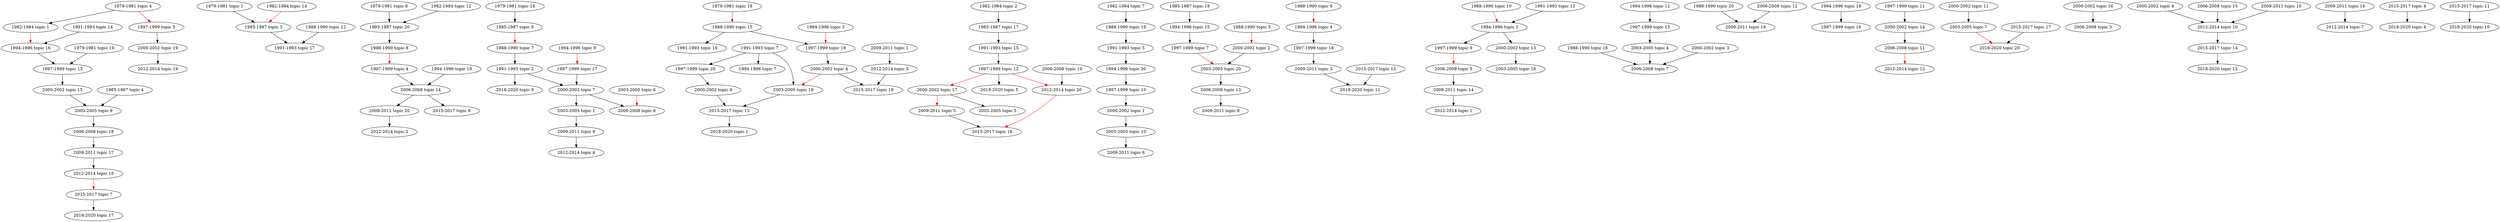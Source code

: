 digraph {
	"1979-1981 topic 4" [label="1979-1981 topic 4"]
	"1979-1981 topic 4" -> "1982-1984 topic 1"
	"1979-1981 topic 1" [label="1979-1981 topic 1"]
	"1979-1981 topic 1" -> "1985-1987 topic 3"
	"1979-1981 topic 8" [label="1979-1981 topic 8"]
	"1979-1981 topic 8" -> "1985-1987 topic 20"
	"1979-1981 topic 14" [label="1979-1981 topic 14"]
	"1979-1981 topic 14" -> "1985-1987 topic 9"
	"1979-1981 topic 19" [label="1979-1981 topic 19"]
	"1979-1981 topic 19" -> "1997-1999 topic 13"
	"1979-1981 topic 4" -> "1997-1999 topic 5" [color="red"]
	"1979-1981 topic 18" [label="1979-1981 topic 18"]
	"1979-1981 topic 18" -> "1988-1990 topic 15" [color="red"]
	"1982-1984 topic 14" [label="1982-1984 topic 14"]
	"1982-1984 topic 14" -> "1985-1987 topic 3" [color="red"]
	"1982-1984 topic 2" [label="1982-1984 topic 2"]
	"1982-1984 topic 2" -> "1985-1987 topic 17"
	"1982-1984 topic 12" [label="1982-1984 topic 12"]
	"1982-1984 topic 12" -> "1985-1987 topic 20"
	"1982-1984 topic 7" [label="1982-1984 topic 7"]
	"1982-1984 topic 7" -> "1988-1990 topic 19"
	"1982-1984 topic 1" [label="1982-1984 topic 1"]
	"1982-1984 topic 1" -> "1994-1996 topic 16" [color="red"]
	"1985-1987 topic 20" [label="1985-1987 topic 20"]
	"1985-1987 topic 20" -> "1988-1990 topic 8"
	"1985-1987 topic 9" [label="1985-1987 topic 9"]
	"1985-1987 topic 9" -> "1988-1990 topic 7" [color="red"]
	"1985-1987 topic 3" [label="1985-1987 topic 3"]
	"1985-1987 topic 3" -> "1991-1993 topic 17"
	"1985-1987 topic 17" [label="1985-1987 topic 17"]
	"1985-1987 topic 17" -> "1991-1993 topic 15"
	"1985-1987 topic 18" [label="1985-1987 topic 18"]
	"1985-1987 topic 18" -> "1994-1996 topic 15"
	"1985-1987 topic 4" [label="1985-1987 topic 4"]
	"1985-1987 topic 4" -> "2003-2005 topic 9"
	"1988-1990 topic 7" [label="1988-1990 topic 7"]
	"1988-1990 topic 7" -> "1991-1993 topic 2"
	"1988-1990 topic 12" [label="1988-1990 topic 12"]
	"1988-1990 topic 12" -> "1991-1993 topic 17"
	"1988-1990 topic 15" [label="1988-1990 topic 15"]
	"1988-1990 topic 15" -> "1991-1993 topic 16"
	"1988-1990 topic 19" [label="1988-1990 topic 19"]
	"1988-1990 topic 19" -> "1991-1993 topic 5"
	"1988-1990 topic 15" -> "1997-1999 topic 19"
	"1988-1990 topic 8" [label="1988-1990 topic 8"]
	"1988-1990 topic 8" -> "1997-1999 topic 4" [color="red"]
	"1988-1990 topic 9" [label="1988-1990 topic 9"]
	"1988-1990 topic 9" -> "1994-1996 topic 4" [color="red"]
	"1988-1990 topic 10" [label="1988-1990 topic 10"]
	"1988-1990 topic 10" -> "1994-1996 topic 2" [color="red"]
	"1988-1990 topic 5" [label="1988-1990 topic 5"]
	"1988-1990 topic 5" -> "2000-2002 topic 2" [color="red"]
	"1988-1990 topic 18" [label="1988-1990 topic 18"]
	"1988-1990 topic 18" -> "2006-2008 topic 7"
	"1988-1990 topic 20" [label="1988-1990 topic 20"]
	"1988-1990 topic 20" -> "2009-2011 topic 19"
	"1991-1993 topic 5" [label="1991-1993 topic 5"]
	"1991-1993 topic 5" -> "1994-1996 topic 20"
	"1991-1993 topic 7" [label="1991-1993 topic 7"]
	"1991-1993 topic 7" -> "1994-1996 topic 7"
	"1991-1993 topic 13" [label="1991-1993 topic 13"]
	"1991-1993 topic 13" -> "1994-1996 topic 2"
	"1991-1993 topic 14" [label="1991-1993 topic 14"]
	"1991-1993 topic 14" -> "1994-1996 topic 16"
	"1991-1993 topic 7" -> "1997-1999 topic 20"
	"1991-1993 topic 15" [label="1991-1993 topic 15"]
	"1991-1993 topic 15" -> "1997-1999 topic 12"
	"1991-1993 topic 2" [label="1991-1993 topic 2"]
	"1991-1993 topic 2" -> "2000-2002 topic 7"
	"1991-1993 topic 7" -> "2003-2005 topic 19"
	"1991-1993 topic 2" -> "2018-2020 topic 9"
	"1994-1996 topic 2" [label="1994-1996 topic 2"]
	"1994-1996 topic 2" -> "1997-1999 topic 9"
	"1994-1996 topic 4" [label="1994-1996 topic 4"]
	"1994-1996 topic 4" -> "1997-1999 topic 18"
	"1994-1996 topic 12" [label="1994-1996 topic 12"]
	"1994-1996 topic 12" -> "1997-1999 topic 15"
	"1994-1996 topic 15" [label="1994-1996 topic 15"]
	"1994-1996 topic 15" -> "1997-1999 topic 7"
	"1994-1996 topic 9" [label="1994-1996 topic 9"]
	"1994-1996 topic 9" -> "1997-1999 topic 17" [color="red"]
	"1994-1996 topic 16" [label="1994-1996 topic 16"]
	"1994-1996 topic 16" -> "1997-1999 topic 13"
	"1994-1996 topic 3" [labele="1994-1996 topic 3"]
	"1994-1996 topic 3" -> "1997-1999 topic 19" [color="red"]
	"1994-1996 topic 18" [label="1994-1996 topic 18"]
	"1994-1996 topic 18" -> "1997-1999 topic 16"
	"1994-1996 topic 20" [label="1994-1996 topic 20"]
	"1994-1996 topic 20" -> "1997-1999 topic 10"
	"1994-1996 topic 2" -> "2000-2002 topic 13"
	"1994-1996 topic 19" [label="1994-1996 topic 19"]
	"1994-1996 topic 19" -> "2006-2008 topic 14"
	"1997-1999 topic 5" [label="1997-1999 topic 5"]
	"1997-1999 topic 5" -> "2000-2002 topic 19"
	"1997-1999 topic 10" [label="1997-1999 topic 10"]
	"1997-1999 topic 10" -> "2000-2002 topic 1"
	"1997-1999 topic 11" [label="1997-1999 topic 11"]
	"1997-1999 topic 11" -> "2000-2002 topic 14"
	"1997-1999 topic 13" [label="1997-1999 topic 13"]
	"1997-1999 topic 13" -> "2000-2002 topic 15"
	"1997-1999 topic 17" [label="1997-1999 topic 17"]
	"1997-1999 topic 17" -> "2000-2002 topic 7"
	"1997-1999 topic 19" [label="1997-1999 topic 19"]
	"1997-1999 topic 19" -> "2000-2002 topic 4"
	"1997-1999 topic 20" [label="1997-1999 topic 20"]
	"1997-1999 topic 20" -> "2000-2002 topic 9"
	"1997-1999 topic 7" [label="1997-1999 topic 7"]
	"1997-1999 topic 7" -> "2003-2005 topic 20" [color="red"]
	"1997-1999 topic 15" [label="1997-1999 topic 15"]
	"1997-1999 topic 15" -> "2003-2005 topic 4"
	"1997-1999 topic 4" [label="1997-1999 topic 4"]
	"1997-1999 topic 4" -> "2006-2008 topic 14"
	"1997-1999 topic 12" [label="1997-1999 topic 12"]
	"1997-1999 topic 12" -> "2000-2002 topic 17" [color="red"]
	"1997-1999 topic 12" -> "2012-2014 topic 20" [color="red"]
	"1997-1999 topic 18" [label="1997-1999 topic 18"]
	"1997-1999 topic 18" -> "2009-2011 topic 3"
	"1997-1999 topic 9" [label="1997-1999 topic 9"]
	"1997-1999 topic 9" -> "2006-2008 topic 5" [color="red"]
	"1997-1999 topic 12" -> "2018-2020 topic 5"
	"2000-2002 topic 1" [label="2000-2002 topic 1"]
	"2000-2002 topic 1" -> "2003-2005 topic 10"
	"2000-2002 topic 2" [label="2000-2002 topic 2"]
	"2000-2002 topic 2" -> "2003-2005 topic 20"
	"2000-2002 topic 7" [label="2000-2002 topic 7"]
	"2000-2002 topic 7" -> "2003-2005 topic 1"
	"2000-2002 topic 11" [label="2000-2002 topic 11"]
	"2000-2002 topic 11" -> "2003-2005 topic 7"
	"2000-2002 topic 13" [label="2000-2002 topic 13"]
	"2000-2002 topic 13" -> "2003-2005 topic 16"
	"2000-2002 topic 15" [label="2000-2002 topic 15"]
	"2000-2002 topic 15" -> "2003-2005 topic 9"
	"2000-2002 topic 17" [label="2000-2002 topic 17"]
	"2000-2002 topic 17" -> "2009-2011 topic 5" [color="red"]
	"2000-2002 topic 17" -> "2003-2005 topic 5"
	"2000-2002 topic 3" [label="2000-2002 topic 3"]
	"2000-2002 topic 3" -> "2006-2008 topic 7"
	"2000-2002 topic 7" -> "2006-2008 topic 8"
	"2000-2002 topic 14" [label="2000-2002 topic 14"]
	"2000-2002 topic 14" -> "2006-2008 topic 11"
	"2000-2002 topic 16" [label="2000-2002 topic 16"]
	"2000-2002 topic 16" -> "2006-2008 topic 3"
	"2000-2002 topic 8" [label="2000-2002 topic 8"]
	"2000-2002 topic 8" -> "2012-2014 topic 10"
	"2000-2002 topic 19" [label="2000-2002 topic 19"]
	"2000-2002 topic 19" -> "2012-2014 topic 19"
	"2000-2002 topic 4" [label="2000-2002 topic 4"]
	"2000-2002 topic 4" -> "2003-2005 topic 19" [color="red"]
	"2000-2002 topic 4" -> "2015-2017 topic 19"
	"2000-2002 topic 9" [label="2000-2002 topic 9"]
	"2000-2002 topic 9" -> "2015-2017 topic 13"
	"2003-2005 topic 4" [label="2003-2005 topic 4"]
	"2003-2005 topic 4" -> "2006-2008 topic 7"
	"2003-2005 topic 9" [label="2003-2005 topic 9"]
	"2003-2005 topic 9" -> "2006-2008 topic 18"
	"2003-2005 topic 6" [labele="2003-2005 topic 6"]
	"2003-2005 topic 6" -> "2006-2008 topic 8" [color="red"]
	"2003-2005 topic 20" [label="2003-2005 topic 20"]
	"2003-2005 topic 20" -> "2006-2008 topic 13"
	"2003-2005 topic 1" [label="2003-2005 topic 1"]
	"2003-2005 topic 1" -> "2009-2011 topic 9"
	"2003-2005 topic 10" [label="2003-2005 topic 10"]
	"2003-2005 topic 10" -> "2009-2011 topic 6"
	"2003-2005 topic 19" [label="2003-2005 topic 19"]
	"2003-2005 topic 19" -> "2015-2017 topic 13"
	"2003-2005 topic 7" [label="2003-2005 topic 7"]
	"2003-2005 topic 7" -> "2018-2020 topic 20" [color="red"]
	"2006-2008 topic 5" [label="2006-2008 topic 5"]
	"2006-2008 topic 5" -> "2009-2011 topic 14"
	"2006-2008 topic 12" [label="2006-2008 topic 12"]
	"2006-2008 topic 12" -> "2009-2011 topic 19"
	"2006-2008 topic 13" [label="2006-2008 topic 13"]
	"2006-2008 topic 13" -> "2009-2011 topic 8"
	"2006-2008 topic 14" [label="2006-2008 topic 14"]
	"2006-2008 topic 14" -> "2009-2011 topic 20"
	"2006-2008 topic 18" [label="2006-2008 topic 18"]
	"2006-2008 topic 18" -> "2009-2011 topic 17"
	"2006-2008 topic 11" [label="2006-2008 topic 11"]
	"2006-2008 topic 11" -> "2012-2014 topic 12" [color="red"]
	"2006-2008 topic 10" [label="2006-2008 topic 10"]
	"2006-2008 topic 10" -> "2012-2014 topic 20"
	"2006-2008 topic 15" [label="2006-2008 topic 15"]
	"2006-2008 topic 15" -> "2012-2014 topic 10"
	"2006-2008 topic 14" -> "2015-2017 topic 8"
	"2009-2011 topic 1" [label="2009-2011 topic 1"]
	"2009-2011 topic 1" -> "2012-2014 topic 5"
	"2009-2011 topic 9" [label="2009-2011 topic 9"]
	"2009-2011 topic 9" -> "2012-2014 topic 4"
	"2009-2011 topic 10" [label="2009-2011 topic 10"]
	"2009-2011 topic 10" -> "2012-2014 topic 10"
	"2009-2011 topic 14" [label="2009-2011 topic 14"]
	"2009-2011 topic 14" -> "2012-2014 topic 1"
	"2009-2011 topic 16" [label="2009-2011 topic 16"]
	"2009-2011 topic 16" -> "2012-2014 topic 7"
	"2009-2011 topic 17" [label="2009-2011 topic 17"]
	"2009-2011 topic 17" -> "2012-2014 topic 18"
	"2009-2011 topic 20" [label="2009-2011 topic 20"]
	"2009-2011 topic 20" -> "2012-2014 topic 2"
	"2009-2011 topic 5" [label="2009-2011 topic 5"]
	"2009-2011 topic 5" -> "2015-2017 topic 16"
	"2009-2011 topic 3" [label="2009-2011 topic 3"]
	"2009-2011 topic 3" -> "2018-2020 topic 11"
	"2012-2014 topic 5" [label="2012-2014 topic 5"]
	"2012-2014 topic 5" -> "2015-2017 topic 19"
	"2012-2014 topic 10" [label="2012-2014 topic 10"]
	"2012-2014 topic 10" -> "2015-2017 topic 14"
	"2012-2014 topic 20" [label="2012-2014 topic 20"]
	"2012-2014 topic 20" -> "2015-2017 topic 16" [color="red"]
	"2012-2014 topic 18" [label="2012-2014 topic 18"]
	"2012-2014 topic 18" -> "2015-2017 topic 7" [color="red"]
	"2015-2017 topic 4" [label="2015-2017 topic 4"]
	"2015-2017 topic 4" -> "2018-2020 topic 4"
	"2015-2017 topic 7" [label="2015-2017 topic 7"]
	"2015-2017 topic 7" -> "2018-2020 topic 17"
	"2015-2017 topic 11" [label="2015-2017 topic 11"]
	"2015-2017 topic 11" -> "2018-2020 topic 10"
	"2015-2017 topic 13" [label="2015-2017 topic 13"]
	"2015-2017 topic 13" -> "2018-2020 topic 1"
	"2015-2017 topic 14" [label="2015-2017 topic 14"]
	"2015-2017 topic 14" -> "2018-2020 topic 12"
	"2015-2017 topic 15" [label="2015-2017 topic 15"]
	"2015-2017 topic 15" -> "2018-2020 topic 11"
	"2015-2017 topic 17" [label="2015-2017 topic 17"]
	"2015-2017 topic 17" -> "2018-2020 topic 20"
}
